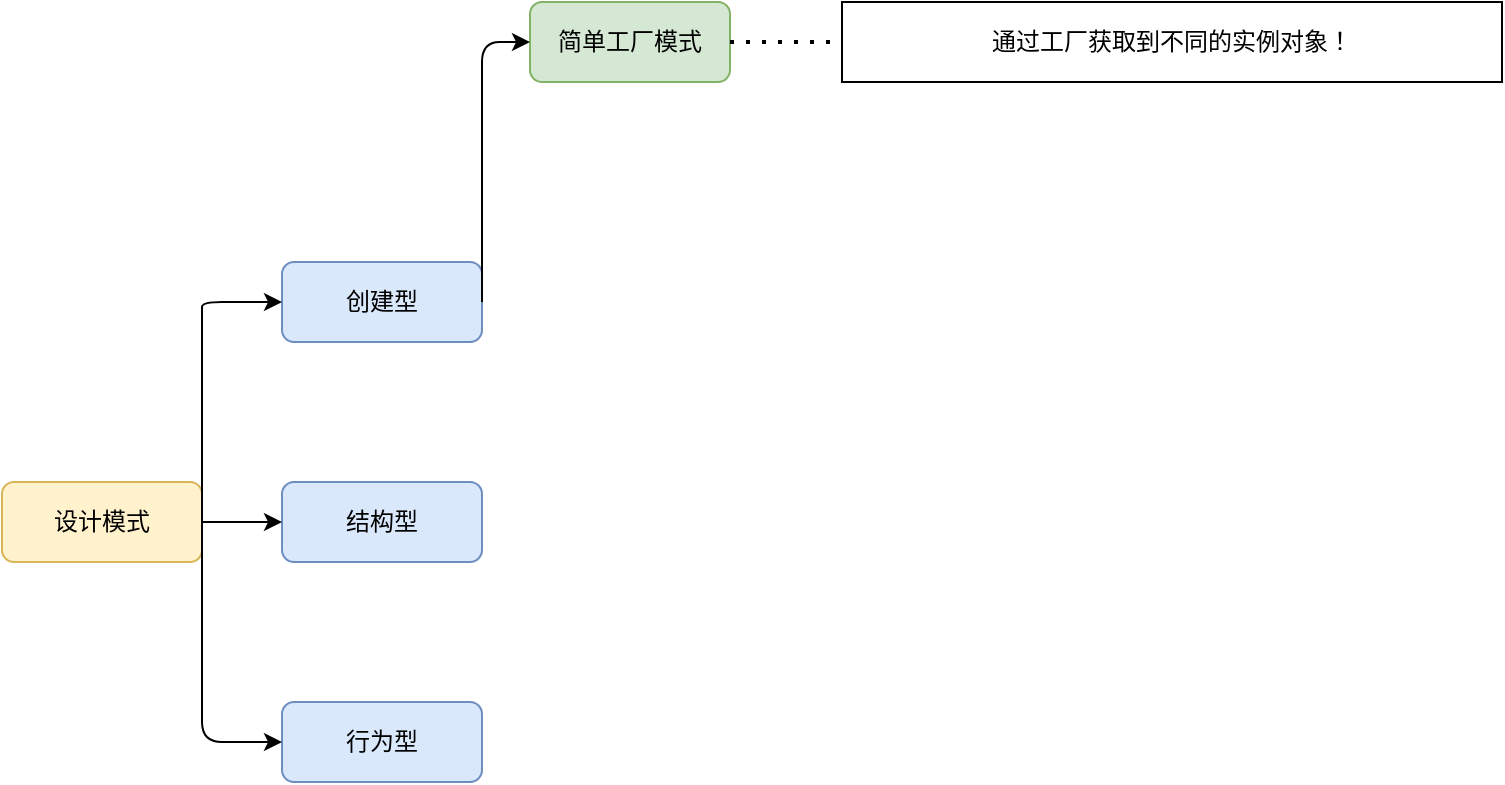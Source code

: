 <mxfile version="20.5.1" type="github"><diagram id="IvnuImq-quck8xxe-Ewu" name="第 1 页"><mxGraphModel dx="868" dy="1618" grid="1" gridSize="10" guides="1" tooltips="1" connect="1" arrows="1" fold="1" page="1" pageScale="1" pageWidth="827" pageHeight="1169" math="0" shadow="0"><root><mxCell id="0"/><mxCell id="1" parent="0"/><mxCell id="GWhKTSf6pwxWuit27Vb_-15" value="设计模式" style="rounded=1;whiteSpace=wrap;html=1;fillColor=#fff2cc;strokeColor=#d6b656;" parent="1" vertex="1"><mxGeometry x="100" y="160" width="100" height="40" as="geometry"/></mxCell><mxCell id="GWhKTSf6pwxWuit27Vb_-16" value="创建型" style="rounded=1;whiteSpace=wrap;html=1;fillColor=#dae8fc;strokeColor=#6c8ebf;" parent="1" vertex="1"><mxGeometry x="240" y="50" width="100" height="40" as="geometry"/></mxCell><mxCell id="GWhKTSf6pwxWuit27Vb_-17" value="结构型" style="rounded=1;whiteSpace=wrap;html=1;fillColor=#dae8fc;strokeColor=#6c8ebf;" parent="1" vertex="1"><mxGeometry x="240" y="160" width="100" height="40" as="geometry"/></mxCell><mxCell id="GWhKTSf6pwxWuit27Vb_-18" value="行为型" style="rounded=1;whiteSpace=wrap;html=1;fillColor=#dae8fc;strokeColor=#6c8ebf;" parent="1" vertex="1"><mxGeometry x="240" y="270" width="100" height="40" as="geometry"/></mxCell><mxCell id="GWhKTSf6pwxWuit27Vb_-19" value="" style="endArrow=classic;html=1;rounded=0;exitX=1;exitY=0.5;exitDx=0;exitDy=0;entryX=0;entryY=0.5;entryDx=0;entryDy=0;" parent="1" source="GWhKTSf6pwxWuit27Vb_-15" target="GWhKTSf6pwxWuit27Vb_-17" edge="1"><mxGeometry width="50" height="50" relative="1" as="geometry"><mxPoint x="390" y="190" as="sourcePoint"/><mxPoint x="440" y="140" as="targetPoint"/></mxGeometry></mxCell><mxCell id="GWhKTSf6pwxWuit27Vb_-20" value="" style="endArrow=classic;html=1;rounded=1;exitX=1;exitY=0.5;exitDx=0;exitDy=0;" parent="1" source="GWhKTSf6pwxWuit27Vb_-15" target="GWhKTSf6pwxWuit27Vb_-16" edge="1"><mxGeometry width="50" height="50" relative="1" as="geometry"><mxPoint x="390" y="190" as="sourcePoint"/><mxPoint x="200" y="70" as="targetPoint"/><Array as="points"><mxPoint x="200" y="80"/><mxPoint x="200" y="70"/></Array></mxGeometry></mxCell><mxCell id="GWhKTSf6pwxWuit27Vb_-21" value="" style="endArrow=classic;html=1;rounded=1;" parent="1" edge="1"><mxGeometry width="50" height="50" relative="1" as="geometry"><mxPoint x="200" y="180" as="sourcePoint"/><mxPoint x="240" y="290" as="targetPoint"/><Array as="points"><mxPoint x="200" y="290"/><mxPoint x="240" y="290"/></Array></mxGeometry></mxCell><mxCell id="GWhKTSf6pwxWuit27Vb_-22" value="简单工厂模式" style="rounded=1;whiteSpace=wrap;html=1;fillColor=#d5e8d4;strokeColor=#82b366;" parent="1" vertex="1"><mxGeometry x="364" y="-80" width="100" height="40" as="geometry"/></mxCell><mxCell id="GWhKTSf6pwxWuit27Vb_-23" value="" style="endArrow=classic;html=1;rounded=1;exitX=1;exitY=0.5;exitDx=0;exitDy=0;entryX=0;entryY=0.5;entryDx=0;entryDy=0;" parent="1" source="GWhKTSf6pwxWuit27Vb_-16" target="GWhKTSf6pwxWuit27Vb_-22" edge="1"><mxGeometry width="50" height="50" relative="1" as="geometry"><mxPoint x="210" y="190" as="sourcePoint"/><mxPoint x="250" y="80" as="targetPoint"/><Array as="points"><mxPoint x="340" y="20"/><mxPoint x="340" y="-60"/></Array></mxGeometry></mxCell><mxCell id="GWhKTSf6pwxWuit27Vb_-24" value="通过工厂获取到不同的实例对象！" style="rounded=0;whiteSpace=wrap;html=1;" parent="1" vertex="1"><mxGeometry x="520" y="-80" width="330" height="40" as="geometry"/></mxCell><mxCell id="GWhKTSf6pwxWuit27Vb_-25" value="" style="endArrow=none;dashed=1;html=1;dashPattern=1 3;strokeWidth=2;rounded=1;entryX=0;entryY=0.5;entryDx=0;entryDy=0;exitX=1;exitY=0.5;exitDx=0;exitDy=0;" parent="1" source="GWhKTSf6pwxWuit27Vb_-22" target="GWhKTSf6pwxWuit27Vb_-24" edge="1"><mxGeometry width="50" height="50" relative="1" as="geometry"><mxPoint x="390" y="-20" as="sourcePoint"/><mxPoint x="440" y="-70" as="targetPoint"/></mxGeometry></mxCell></root></mxGraphModel></diagram></mxfile>